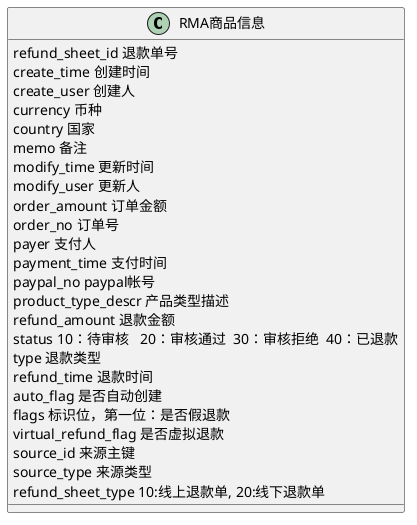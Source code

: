 @startuml

class RMA商品信息{
    refund_sheet_id 退款单号
    create_time 创建时间
    create_user 创建人
    currency 币种
    country 国家
    memo 备注
    modify_time 更新时间
    modify_user 更新人
    order_amount 订单金额
    order_no 订单号
    payer 支付人
    payment_time 支付时间
    paypal_no paypal帐号
    product_type_descr 产品类型描述
    refund_amount 退款金额
    status 10：待审核   20：审核通过  30：审核拒绝  40：已退款
    type 退款类型
    refund_time 退款时间
    auto_flag 是否自动创建
    flags 标识位，第一位：是否假退款
    virtual_refund_flag 是否虚拟退款
    source_id 来源主键
    source_type 来源类型
    refund_sheet_type 10:线上退款单, 20:线下退款单
}

@enduml